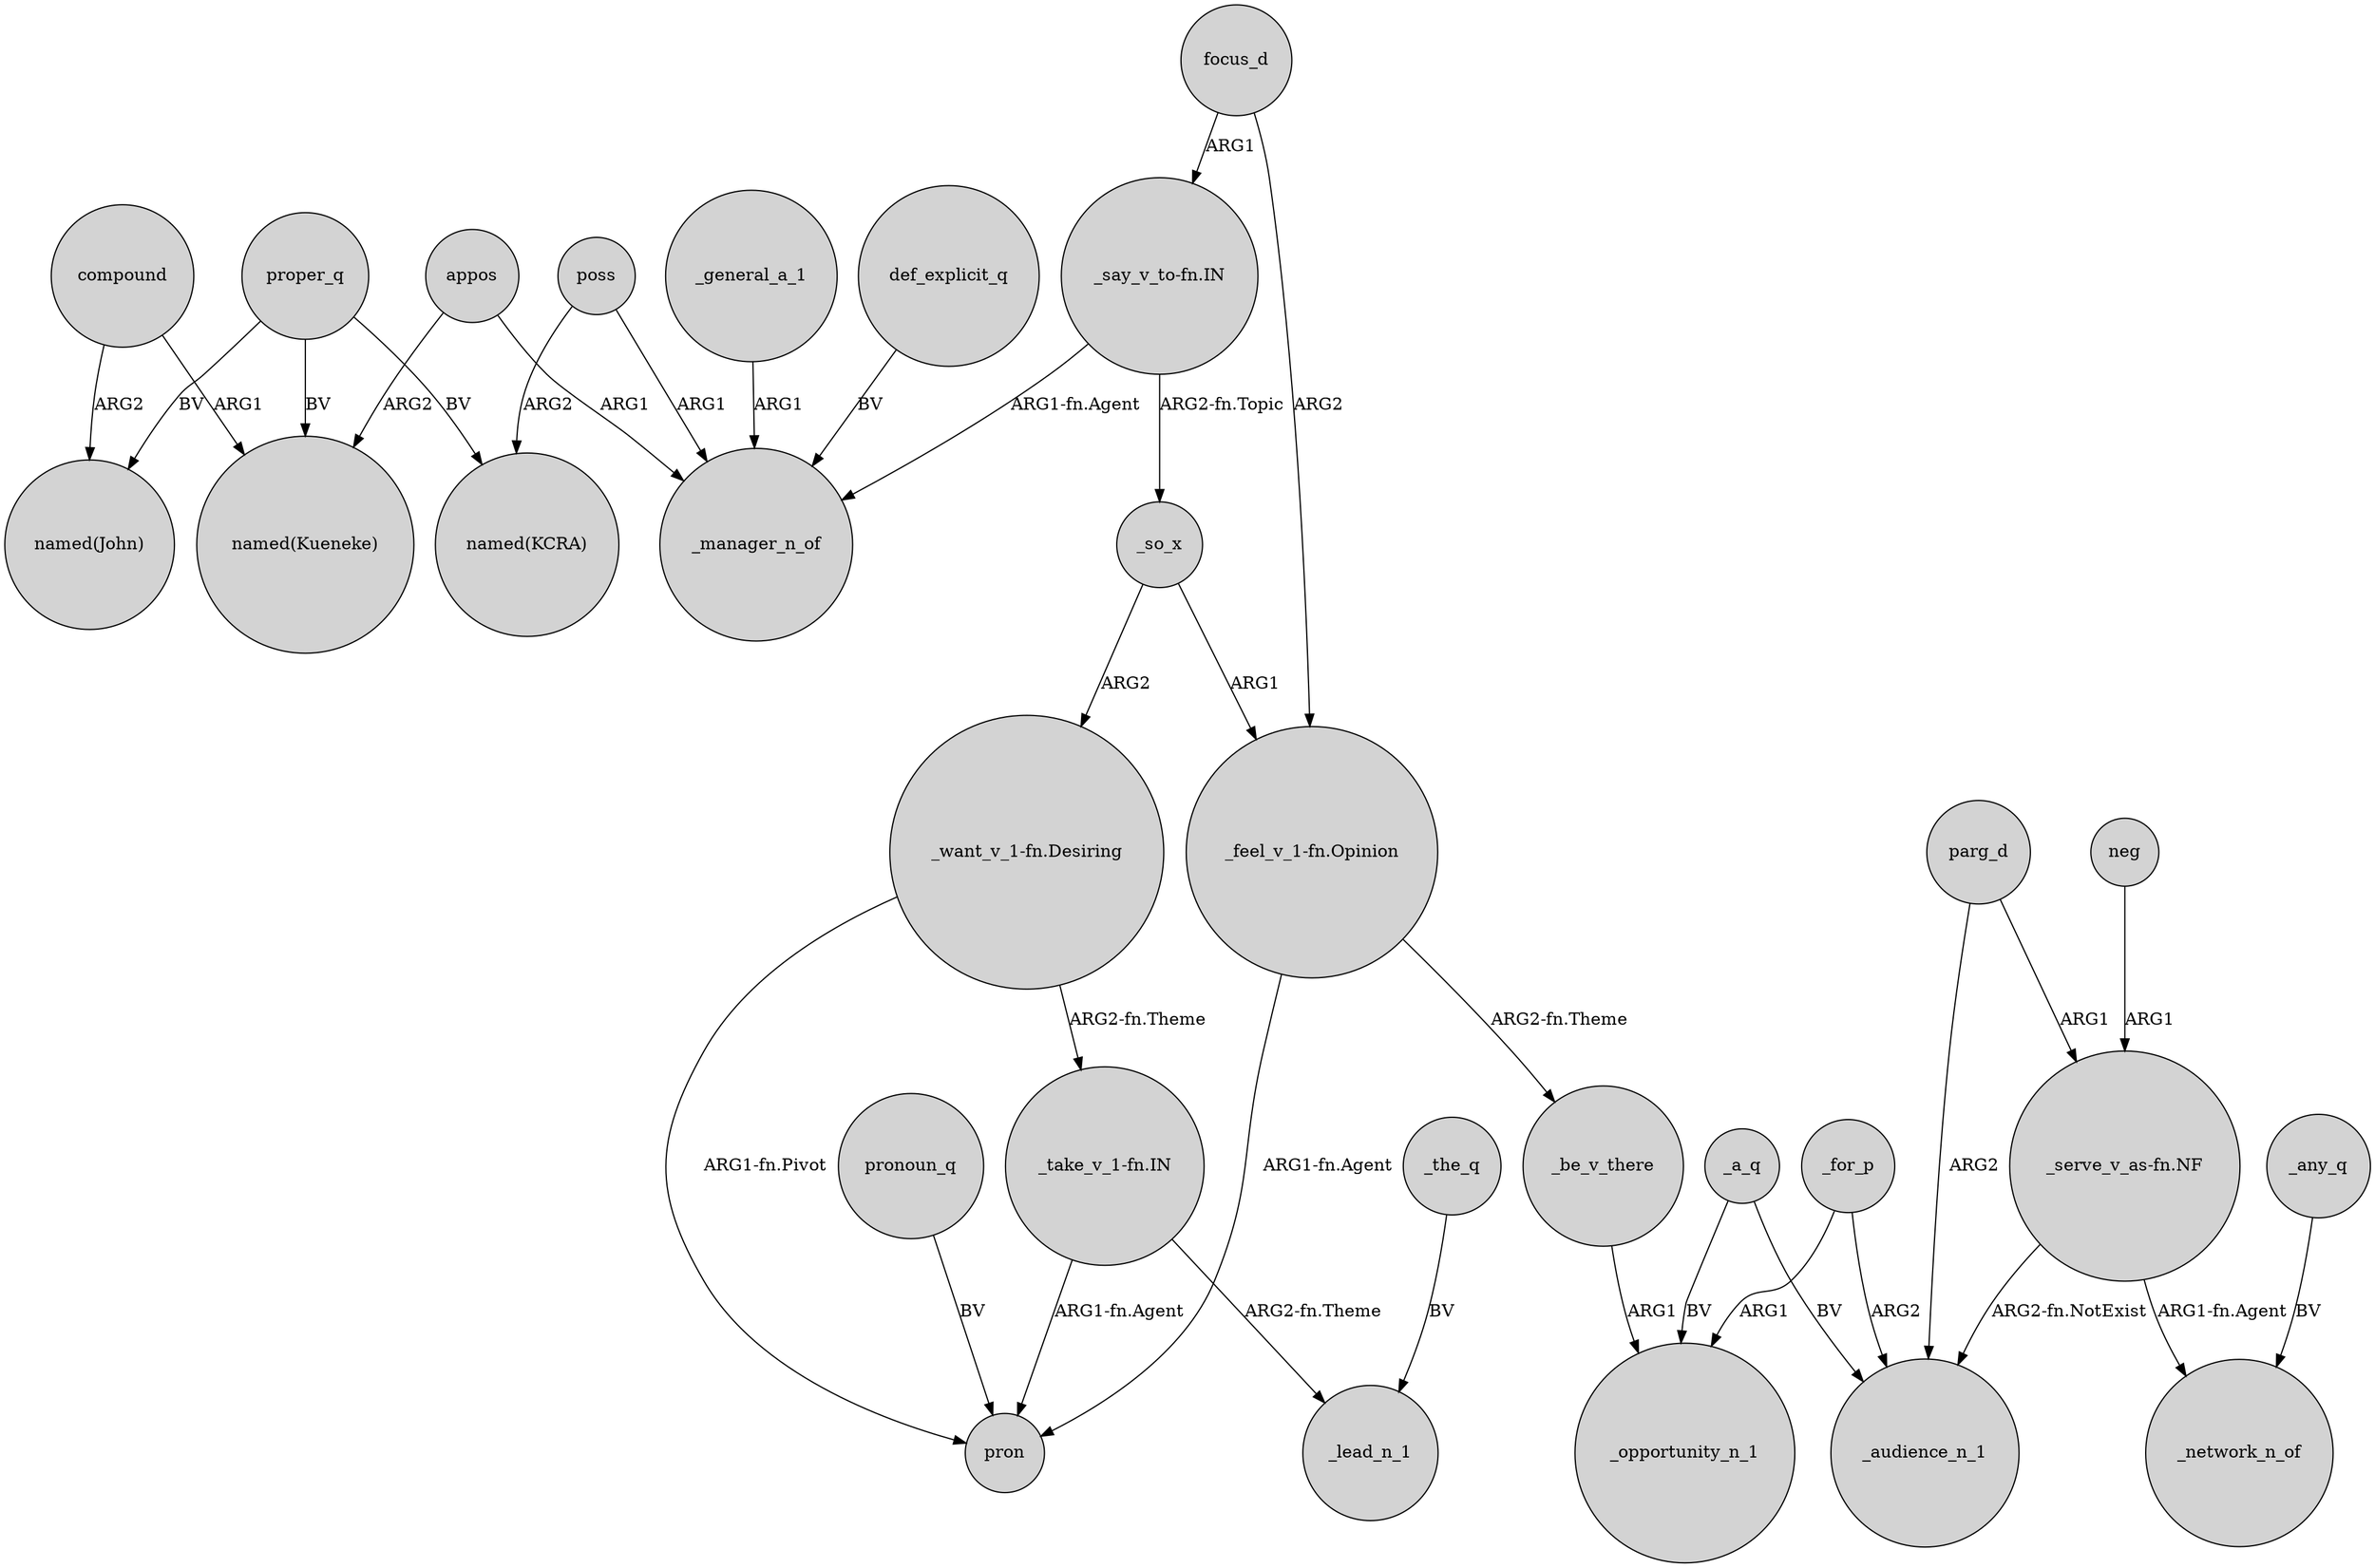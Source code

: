 digraph {
	node [shape=circle style=filled]
	compound -> "named(John)" [label=ARG2]
	parg_d -> _audience_n_1 [label=ARG2]
	poss -> "named(KCRA)" [label=ARG2]
	_a_q -> _audience_n_1 [label=BV]
	"_say_v_to-fn.IN" -> _manager_n_of [label="ARG1-fn.Agent"]
	_for_p -> _opportunity_n_1 [label=ARG1]
	appos -> _manager_n_of [label=ARG1]
	focus_d -> "_feel_v_1-fn.Opinion" [label=ARG2]
	proper_q -> "named(Kueneke)" [label=BV]
	"_want_v_1-fn.Desiring" -> pron [label="ARG1-fn.Pivot"]
	_any_q -> _network_n_of [label=BV]
	_be_v_there -> _opportunity_n_1 [label=ARG1]
	_for_p -> _audience_n_1 [label=ARG2]
	appos -> "named(Kueneke)" [label=ARG2]
	_so_x -> "_want_v_1-fn.Desiring" [label=ARG2]
	parg_d -> "_serve_v_as-fn.NF" [label=ARG1]
	"_say_v_to-fn.IN" -> _so_x [label="ARG2-fn.Topic"]
	proper_q -> "named(KCRA)" [label=BV]
	compound -> "named(Kueneke)" [label=ARG1]
	pronoun_q -> pron [label=BV]
	"_take_v_1-fn.IN" -> pron [label="ARG1-fn.Agent"]
	def_explicit_q -> _manager_n_of [label=BV]
	poss -> _manager_n_of [label=ARG1]
	_a_q -> _opportunity_n_1 [label=BV]
	"_serve_v_as-fn.NF" -> _audience_n_1 [label="ARG2-fn.NotExist"]
	"_want_v_1-fn.Desiring" -> "_take_v_1-fn.IN" [label="ARG2-fn.Theme"]
	"_feel_v_1-fn.Opinion" -> _be_v_there [label="ARG2-fn.Theme"]
	"_serve_v_as-fn.NF" -> _network_n_of [label="ARG1-fn.Agent"]
	neg -> "_serve_v_as-fn.NF" [label=ARG1]
	"_feel_v_1-fn.Opinion" -> pron [label="ARG1-fn.Agent"]
	"_take_v_1-fn.IN" -> _lead_n_1 [label="ARG2-fn.Theme"]
	_the_q -> _lead_n_1 [label=BV]
	_so_x -> "_feel_v_1-fn.Opinion" [label=ARG1]
	_general_a_1 -> _manager_n_of [label=ARG1]
	proper_q -> "named(John)" [label=BV]
	focus_d -> "_say_v_to-fn.IN" [label=ARG1]
}
